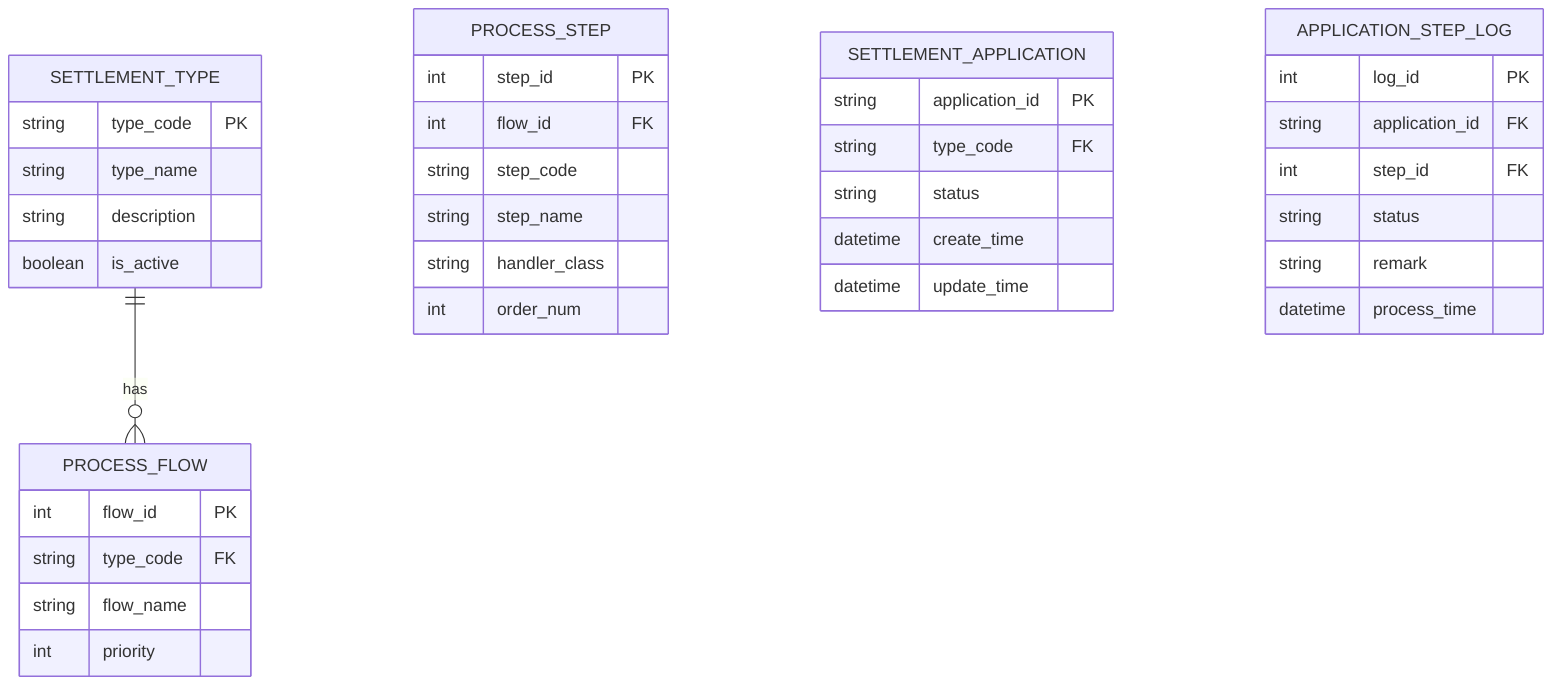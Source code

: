 erDiagram
    SETTLEMENT_TYPE ||--o{ PROCESS_FLOW : has
    SETTLEMENT_TYPE {
        string type_code PK
        string type_name
        string description
        boolean is_active
    }

    PROCESS_FLOW {
        int flow_id PK
        string type_code FK
        string flow_name
        int priority
    }

    PROCESS_STEP {
        int step_id PK
        int flow_id FK
        string step_code
        string step_name
        string handler_class
        int order_num
    }

    SETTLEMENT_APPLICATION {
        string application_id PK
        string type_code FK
        string status
        datetime create_time
        datetime update_time
    }

    APPLICATION_STEP_LOG {
        int log_id PK
        string application_id FK
        int step_id FK
        string status
        string remark
        datetime process_time
    }